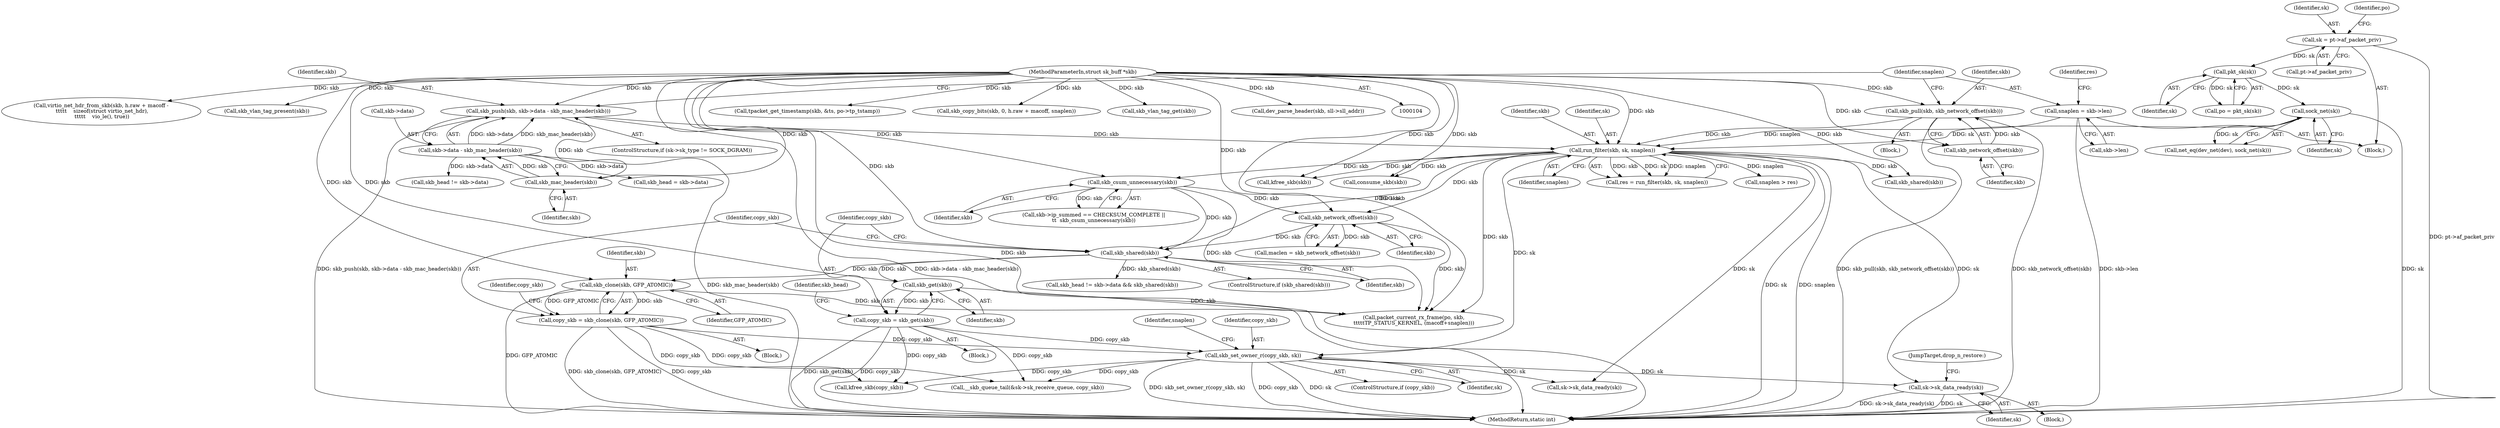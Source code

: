 digraph "0_linux_edbd58be15a957f6a760c4a514cd475217eb97fd@API" {
"1000970" [label="(Call,sk->sk_data_ready(sk))"];
"1000229" [label="(Call,run_filter(skb, sk, snaplen))"];
"1000202" [label="(Call,skb_push(skb, skb->data - skb_mac_header(skb)))"];
"1000208" [label="(Call,skb_mac_header(skb))"];
"1000105" [label="(MethodParameterIn,struct sk_buff *skb)"];
"1000204" [label="(Call,skb->data - skb_mac_header(skb))"];
"1000218" [label="(Call,skb_pull(skb, skb_network_offset(skb)))"];
"1000220" [label="(Call,skb_network_offset(skb))"];
"1000188" [label="(Call,sock_net(sk))"];
"1000181" [label="(Call,pkt_sk(sk))"];
"1000174" [label="(Call,sk = pt->af_packet_priv)"];
"1000222" [label="(Call,snaplen = skb->len)"];
"1000389" [label="(Call,skb_set_owner_r(copy_skb, sk))"];
"1000378" [label="(Call,copy_skb = skb_get(skb))"];
"1000380" [label="(Call,skb_get(skb))"];
"1000368" [label="(Call,skb_shared(skb))"];
"1000260" [label="(Call,skb_csum_unnecessary(skb))"];
"1000298" [label="(Call,skb_network_offset(skb))"];
"1000371" [label="(Call,copy_skb = skb_clone(skb, GFP_ATOMIC))"];
"1000373" [label="(Call,skb_clone(skb, GFP_ATOMIC))"];
"1000109" [label="(Block,)"];
"1000389" [label="(Call,skb_set_owner_r(copy_skb, sk))"];
"1000296" [label="(Call,maclen = skb_network_offset(skb))"];
"1000712" [label="(Call,skb_vlan_tag_present(skb))"];
"1000175" [label="(Identifier,sk)"];
"1000180" [label="(Identifier,po)"];
"1000230" [label="(Identifier,skb)"];
"1000222" [label="(Call,snaplen = skb->len)"];
"1000266" [label="(Call,snaplen > res)"];
"1000105" [label="(MethodParameterIn,struct sk_buff *skb)"];
"1000208" [label="(Call,skb_mac_header(skb))"];
"1000217" [label="(Block,)"];
"1000205" [label="(Call,skb->data)"];
"1000181" [label="(Call,pkt_sk(sk))"];
"1000379" [label="(Identifier,copy_skb)"];
"1000176" [label="(Call,pt->af_packet_priv)"];
"1000298" [label="(Call,skb_network_offset(skb))"];
"1000371" [label="(Call,copy_skb = skb_clone(skb, GFP_ATOMIC))"];
"1000534" [label="(Call,__skb_queue_tail(&sk->sk_receive_queue, copy_skb))"];
"1001007" [label="(Call,kfree_skb(skb))"];
"1000981" [label="(Call,skb_head != skb->data && skb_shared(skb))"];
"1000375" [label="(Identifier,GFP_ATOMIC)"];
"1000231" [label="(Identifier,sk)"];
"1000963" [label="(Block,)"];
"1000367" [label="(ControlStructure,if (skb_shared(skb)))"];
"1000254" [label="(Call,skb->ip_summed == CHECKSUM_COMPLETE ||\n\t\t  skb_csum_unnecessary(skb))"];
"1000971" [label="(Identifier,sk)"];
"1000380" [label="(Call,skb_get(skb))"];
"1000987" [label="(Call,skb_shared(skb))"];
"1000391" [label="(Identifier,sk)"];
"1000228" [label="(Identifier,res)"];
"1000377" [label="(Block,)"];
"1000260" [label="(Call,skb_csum_unnecessary(skb))"];
"1000368" [label="(Call,skb_shared(skb))"];
"1000221" [label="(Identifier,skb)"];
"1000483" [label="(Call,packet_current_rx_frame(po, skb,\n\t\t\t\t\tTP_STATUS_KERNEL, (macoff+snaplen)))"];
"1000551" [label="(Call,virtio_net_hdr_from_skb(skb, h.raw + macoff -\n \t\t\t\t\t    sizeof(struct virtio_net_hdr),\n \t\t\t\t\t    vio_le(), true))"];
"1000378" [label="(Call,copy_skb = skb_get(skb))"];
"1001032" [label="(Call,kfree_skb(copy_skb))"];
"1000374" [label="(Identifier,skb)"];
"1000174" [label="(Call,sk = pt->af_packet_priv)"];
"1000204" [label="(Call,skb->data - skb_mac_header(skb))"];
"1000390" [label="(Identifier,copy_skb)"];
"1001035" [label="(MethodReturn,static int)"];
"1000203" [label="(Identifier,skb)"];
"1000585" [label="(Call,tpacket_get_timestamp(skb, &ts, po->tp_tstamp))"];
"1001030" [label="(Call,sk->sk_data_ready(sk))"];
"1000382" [label="(Call,skb_head = skb->data)"];
"1000572" [label="(Call,skb_copy_bits(skb, 0, h.raw + macoff, snaplen))"];
"1000372" [label="(Identifier,copy_skb)"];
"1000185" [label="(Call,net_eq(dev_net(dev), sock_net(sk)))"];
"1000370" [label="(Block,)"];
"1000369" [label="(Identifier,skb)"];
"1000373" [label="(Call,skb_clone(skb, GFP_ATOMIC))"];
"1000229" [label="(Call,run_filter(skb, sk, snaplen))"];
"1000721" [label="(Call,skb_vlan_tag_get(skb))"];
"1000182" [label="(Identifier,sk)"];
"1000223" [label="(Identifier,snaplen)"];
"1000209" [label="(Identifier,skb)"];
"1000220" [label="(Call,skb_network_offset(skb))"];
"1000189" [label="(Identifier,sk)"];
"1000970" [label="(Call,sk->sk_data_ready(sk))"];
"1000982" [label="(Call,skb_head != skb->data)"];
"1000179" [label="(Call,po = pkt_sk(sk))"];
"1000299" [label="(Identifier,skb)"];
"1000388" [label="(Identifier,copy_skb)"];
"1000196" [label="(ControlStructure,if (sk->sk_type != SOCK_DGRAM))"];
"1000232" [label="(Identifier,snaplen)"];
"1000387" [label="(ControlStructure,if (copy_skb))"];
"1000979" [label="(JumpTarget,drop_n_restore:)"];
"1000202" [label="(Call,skb_push(skb, skb->data - skb_mac_header(skb)))"];
"1000188" [label="(Call,sock_net(sk))"];
"1001004" [label="(Call,consume_skb(skb))"];
"1000219" [label="(Identifier,skb)"];
"1000224" [label="(Call,skb->len)"];
"1000393" [label="(Identifier,snaplen)"];
"1000218" [label="(Call,skb_pull(skb, skb_network_offset(skb)))"];
"1000381" [label="(Identifier,skb)"];
"1000866" [label="(Call,dev_parse_header(skb, sll->sll_addr))"];
"1000383" [label="(Identifier,skb_head)"];
"1000227" [label="(Call,res = run_filter(skb, sk, snaplen))"];
"1000261" [label="(Identifier,skb)"];
"1000970" -> "1000963"  [label="AST: "];
"1000970" -> "1000971"  [label="CFG: "];
"1000971" -> "1000970"  [label="AST: "];
"1000979" -> "1000970"  [label="CFG: "];
"1000970" -> "1001035"  [label="DDG: sk"];
"1000970" -> "1001035"  [label="DDG: sk->sk_data_ready(sk)"];
"1000229" -> "1000970"  [label="DDG: sk"];
"1000389" -> "1000970"  [label="DDG: sk"];
"1000229" -> "1000227"  [label="AST: "];
"1000229" -> "1000232"  [label="CFG: "];
"1000230" -> "1000229"  [label="AST: "];
"1000231" -> "1000229"  [label="AST: "];
"1000232" -> "1000229"  [label="AST: "];
"1000227" -> "1000229"  [label="CFG: "];
"1000229" -> "1001035"  [label="DDG: sk"];
"1000229" -> "1001035"  [label="DDG: snaplen"];
"1000229" -> "1000227"  [label="DDG: skb"];
"1000229" -> "1000227"  [label="DDG: sk"];
"1000229" -> "1000227"  [label="DDG: snaplen"];
"1000202" -> "1000229"  [label="DDG: skb"];
"1000218" -> "1000229"  [label="DDG: skb"];
"1000105" -> "1000229"  [label="DDG: skb"];
"1000188" -> "1000229"  [label="DDG: sk"];
"1000222" -> "1000229"  [label="DDG: snaplen"];
"1000229" -> "1000260"  [label="DDG: skb"];
"1000229" -> "1000266"  [label="DDG: snaplen"];
"1000229" -> "1000298"  [label="DDG: skb"];
"1000229" -> "1000368"  [label="DDG: skb"];
"1000229" -> "1000389"  [label="DDG: sk"];
"1000229" -> "1000483"  [label="DDG: skb"];
"1000229" -> "1000987"  [label="DDG: skb"];
"1000229" -> "1001004"  [label="DDG: skb"];
"1000229" -> "1001007"  [label="DDG: skb"];
"1000229" -> "1001030"  [label="DDG: sk"];
"1000202" -> "1000196"  [label="AST: "];
"1000202" -> "1000204"  [label="CFG: "];
"1000203" -> "1000202"  [label="AST: "];
"1000204" -> "1000202"  [label="AST: "];
"1000223" -> "1000202"  [label="CFG: "];
"1000202" -> "1001035"  [label="DDG: skb->data - skb_mac_header(skb)"];
"1000202" -> "1001035"  [label="DDG: skb_push(skb, skb->data - skb_mac_header(skb))"];
"1000208" -> "1000202"  [label="DDG: skb"];
"1000105" -> "1000202"  [label="DDG: skb"];
"1000204" -> "1000202"  [label="DDG: skb->data"];
"1000204" -> "1000202"  [label="DDG: skb_mac_header(skb)"];
"1000208" -> "1000204"  [label="AST: "];
"1000208" -> "1000209"  [label="CFG: "];
"1000209" -> "1000208"  [label="AST: "];
"1000204" -> "1000208"  [label="CFG: "];
"1000208" -> "1000204"  [label="DDG: skb"];
"1000105" -> "1000208"  [label="DDG: skb"];
"1000105" -> "1000104"  [label="AST: "];
"1000105" -> "1001035"  [label="DDG: skb"];
"1000105" -> "1000218"  [label="DDG: skb"];
"1000105" -> "1000220"  [label="DDG: skb"];
"1000105" -> "1000260"  [label="DDG: skb"];
"1000105" -> "1000298"  [label="DDG: skb"];
"1000105" -> "1000368"  [label="DDG: skb"];
"1000105" -> "1000373"  [label="DDG: skb"];
"1000105" -> "1000380"  [label="DDG: skb"];
"1000105" -> "1000483"  [label="DDG: skb"];
"1000105" -> "1000551"  [label="DDG: skb"];
"1000105" -> "1000572"  [label="DDG: skb"];
"1000105" -> "1000585"  [label="DDG: skb"];
"1000105" -> "1000712"  [label="DDG: skb"];
"1000105" -> "1000721"  [label="DDG: skb"];
"1000105" -> "1000866"  [label="DDG: skb"];
"1000105" -> "1000987"  [label="DDG: skb"];
"1000105" -> "1001004"  [label="DDG: skb"];
"1000105" -> "1001007"  [label="DDG: skb"];
"1000205" -> "1000204"  [label="AST: "];
"1000204" -> "1001035"  [label="DDG: skb_mac_header(skb)"];
"1000204" -> "1000382"  [label="DDG: skb->data"];
"1000204" -> "1000982"  [label="DDG: skb->data"];
"1000218" -> "1000217"  [label="AST: "];
"1000218" -> "1000220"  [label="CFG: "];
"1000219" -> "1000218"  [label="AST: "];
"1000220" -> "1000218"  [label="AST: "];
"1000223" -> "1000218"  [label="CFG: "];
"1000218" -> "1001035"  [label="DDG: skb_pull(skb, skb_network_offset(skb))"];
"1000218" -> "1001035"  [label="DDG: skb_network_offset(skb)"];
"1000220" -> "1000218"  [label="DDG: skb"];
"1000220" -> "1000221"  [label="CFG: "];
"1000221" -> "1000220"  [label="AST: "];
"1000188" -> "1000185"  [label="AST: "];
"1000188" -> "1000189"  [label="CFG: "];
"1000189" -> "1000188"  [label="AST: "];
"1000185" -> "1000188"  [label="CFG: "];
"1000188" -> "1001035"  [label="DDG: sk"];
"1000188" -> "1000185"  [label="DDG: sk"];
"1000181" -> "1000188"  [label="DDG: sk"];
"1000181" -> "1000179"  [label="AST: "];
"1000181" -> "1000182"  [label="CFG: "];
"1000182" -> "1000181"  [label="AST: "];
"1000179" -> "1000181"  [label="CFG: "];
"1000181" -> "1000179"  [label="DDG: sk"];
"1000174" -> "1000181"  [label="DDG: sk"];
"1000174" -> "1000109"  [label="AST: "];
"1000174" -> "1000176"  [label="CFG: "];
"1000175" -> "1000174"  [label="AST: "];
"1000176" -> "1000174"  [label="AST: "];
"1000180" -> "1000174"  [label="CFG: "];
"1000174" -> "1001035"  [label="DDG: pt->af_packet_priv"];
"1000222" -> "1000109"  [label="AST: "];
"1000222" -> "1000224"  [label="CFG: "];
"1000223" -> "1000222"  [label="AST: "];
"1000224" -> "1000222"  [label="AST: "];
"1000228" -> "1000222"  [label="CFG: "];
"1000222" -> "1001035"  [label="DDG: skb->len"];
"1000389" -> "1000387"  [label="AST: "];
"1000389" -> "1000391"  [label="CFG: "];
"1000390" -> "1000389"  [label="AST: "];
"1000391" -> "1000389"  [label="AST: "];
"1000393" -> "1000389"  [label="CFG: "];
"1000389" -> "1001035"  [label="DDG: skb_set_owner_r(copy_skb, sk)"];
"1000389" -> "1001035"  [label="DDG: copy_skb"];
"1000389" -> "1001035"  [label="DDG: sk"];
"1000378" -> "1000389"  [label="DDG: copy_skb"];
"1000371" -> "1000389"  [label="DDG: copy_skb"];
"1000389" -> "1000534"  [label="DDG: copy_skb"];
"1000389" -> "1001030"  [label="DDG: sk"];
"1000389" -> "1001032"  [label="DDG: copy_skb"];
"1000378" -> "1000377"  [label="AST: "];
"1000378" -> "1000380"  [label="CFG: "];
"1000379" -> "1000378"  [label="AST: "];
"1000380" -> "1000378"  [label="AST: "];
"1000383" -> "1000378"  [label="CFG: "];
"1000378" -> "1001035"  [label="DDG: skb_get(skb)"];
"1000378" -> "1001035"  [label="DDG: copy_skb"];
"1000380" -> "1000378"  [label="DDG: skb"];
"1000378" -> "1000534"  [label="DDG: copy_skb"];
"1000378" -> "1001032"  [label="DDG: copy_skb"];
"1000380" -> "1000381"  [label="CFG: "];
"1000381" -> "1000380"  [label="AST: "];
"1000368" -> "1000380"  [label="DDG: skb"];
"1000380" -> "1000483"  [label="DDG: skb"];
"1000368" -> "1000367"  [label="AST: "];
"1000368" -> "1000369"  [label="CFG: "];
"1000369" -> "1000368"  [label="AST: "];
"1000372" -> "1000368"  [label="CFG: "];
"1000379" -> "1000368"  [label="CFG: "];
"1000260" -> "1000368"  [label="DDG: skb"];
"1000298" -> "1000368"  [label="DDG: skb"];
"1000368" -> "1000373"  [label="DDG: skb"];
"1000368" -> "1000981"  [label="DDG: skb_shared(skb)"];
"1000260" -> "1000254"  [label="AST: "];
"1000260" -> "1000261"  [label="CFG: "];
"1000261" -> "1000260"  [label="AST: "];
"1000254" -> "1000260"  [label="CFG: "];
"1000260" -> "1000254"  [label="DDG: skb"];
"1000260" -> "1000298"  [label="DDG: skb"];
"1000260" -> "1000483"  [label="DDG: skb"];
"1000298" -> "1000296"  [label="AST: "];
"1000298" -> "1000299"  [label="CFG: "];
"1000299" -> "1000298"  [label="AST: "];
"1000296" -> "1000298"  [label="CFG: "];
"1000298" -> "1000296"  [label="DDG: skb"];
"1000298" -> "1000483"  [label="DDG: skb"];
"1000371" -> "1000370"  [label="AST: "];
"1000371" -> "1000373"  [label="CFG: "];
"1000372" -> "1000371"  [label="AST: "];
"1000373" -> "1000371"  [label="AST: "];
"1000388" -> "1000371"  [label="CFG: "];
"1000371" -> "1001035"  [label="DDG: skb_clone(skb, GFP_ATOMIC)"];
"1000371" -> "1001035"  [label="DDG: copy_skb"];
"1000373" -> "1000371"  [label="DDG: skb"];
"1000373" -> "1000371"  [label="DDG: GFP_ATOMIC"];
"1000371" -> "1000534"  [label="DDG: copy_skb"];
"1000371" -> "1001032"  [label="DDG: copy_skb"];
"1000373" -> "1000375"  [label="CFG: "];
"1000374" -> "1000373"  [label="AST: "];
"1000375" -> "1000373"  [label="AST: "];
"1000373" -> "1001035"  [label="DDG: GFP_ATOMIC"];
"1000373" -> "1000483"  [label="DDG: skb"];
}

